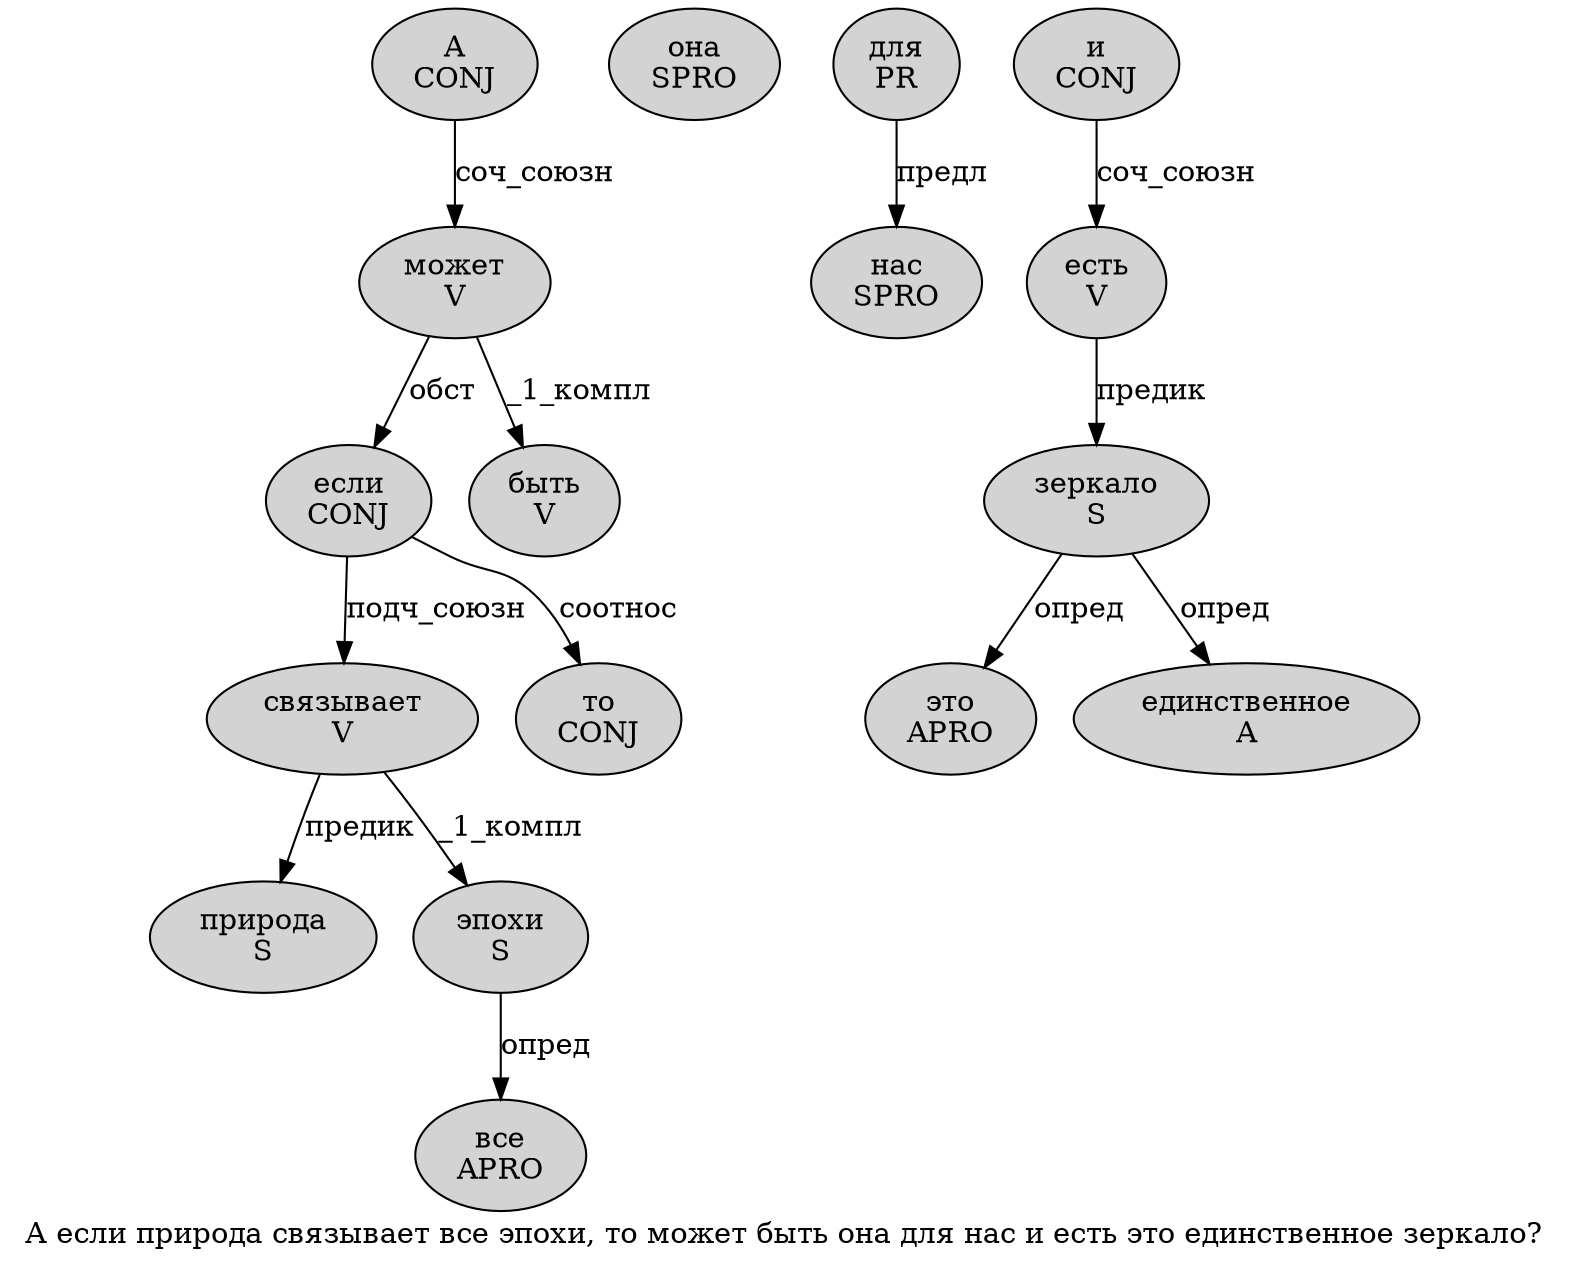 digraph SENTENCE_2104 {
	graph [label="А если природа связывает все эпохи, то может быть она для нас и есть это единственное зеркало?"]
	node [style=filled]
		0 [label="А
CONJ" color="" fillcolor=lightgray penwidth=1 shape=ellipse]
		1 [label="если
CONJ" color="" fillcolor=lightgray penwidth=1 shape=ellipse]
		2 [label="природа
S" color="" fillcolor=lightgray penwidth=1 shape=ellipse]
		3 [label="связывает
V" color="" fillcolor=lightgray penwidth=1 shape=ellipse]
		4 [label="все
APRO" color="" fillcolor=lightgray penwidth=1 shape=ellipse]
		5 [label="эпохи
S" color="" fillcolor=lightgray penwidth=1 shape=ellipse]
		7 [label="то
CONJ" color="" fillcolor=lightgray penwidth=1 shape=ellipse]
		8 [label="может
V" color="" fillcolor=lightgray penwidth=1 shape=ellipse]
		9 [label="быть
V" color="" fillcolor=lightgray penwidth=1 shape=ellipse]
		10 [label="она
SPRO" color="" fillcolor=lightgray penwidth=1 shape=ellipse]
		11 [label="для
PR" color="" fillcolor=lightgray penwidth=1 shape=ellipse]
		12 [label="нас
SPRO" color="" fillcolor=lightgray penwidth=1 shape=ellipse]
		13 [label="и
CONJ" color="" fillcolor=lightgray penwidth=1 shape=ellipse]
		14 [label="есть
V" color="" fillcolor=lightgray penwidth=1 shape=ellipse]
		15 [label="это
APRO" color="" fillcolor=lightgray penwidth=1 shape=ellipse]
		16 [label="единственное
A" color="" fillcolor=lightgray penwidth=1 shape=ellipse]
		17 [label="зеркало
S" color="" fillcolor=lightgray penwidth=1 shape=ellipse]
			3 -> 2 [label="предик"]
			3 -> 5 [label="_1_компл"]
			17 -> 15 [label="опред"]
			17 -> 16 [label="опред"]
			13 -> 14 [label="соч_союзн"]
			14 -> 17 [label="предик"]
			5 -> 4 [label="опред"]
			0 -> 8 [label="соч_союзн"]
			11 -> 12 [label="предл"]
			8 -> 1 [label="обст"]
			8 -> 9 [label="_1_компл"]
			1 -> 3 [label="подч_союзн"]
			1 -> 7 [label="соотнос"]
}